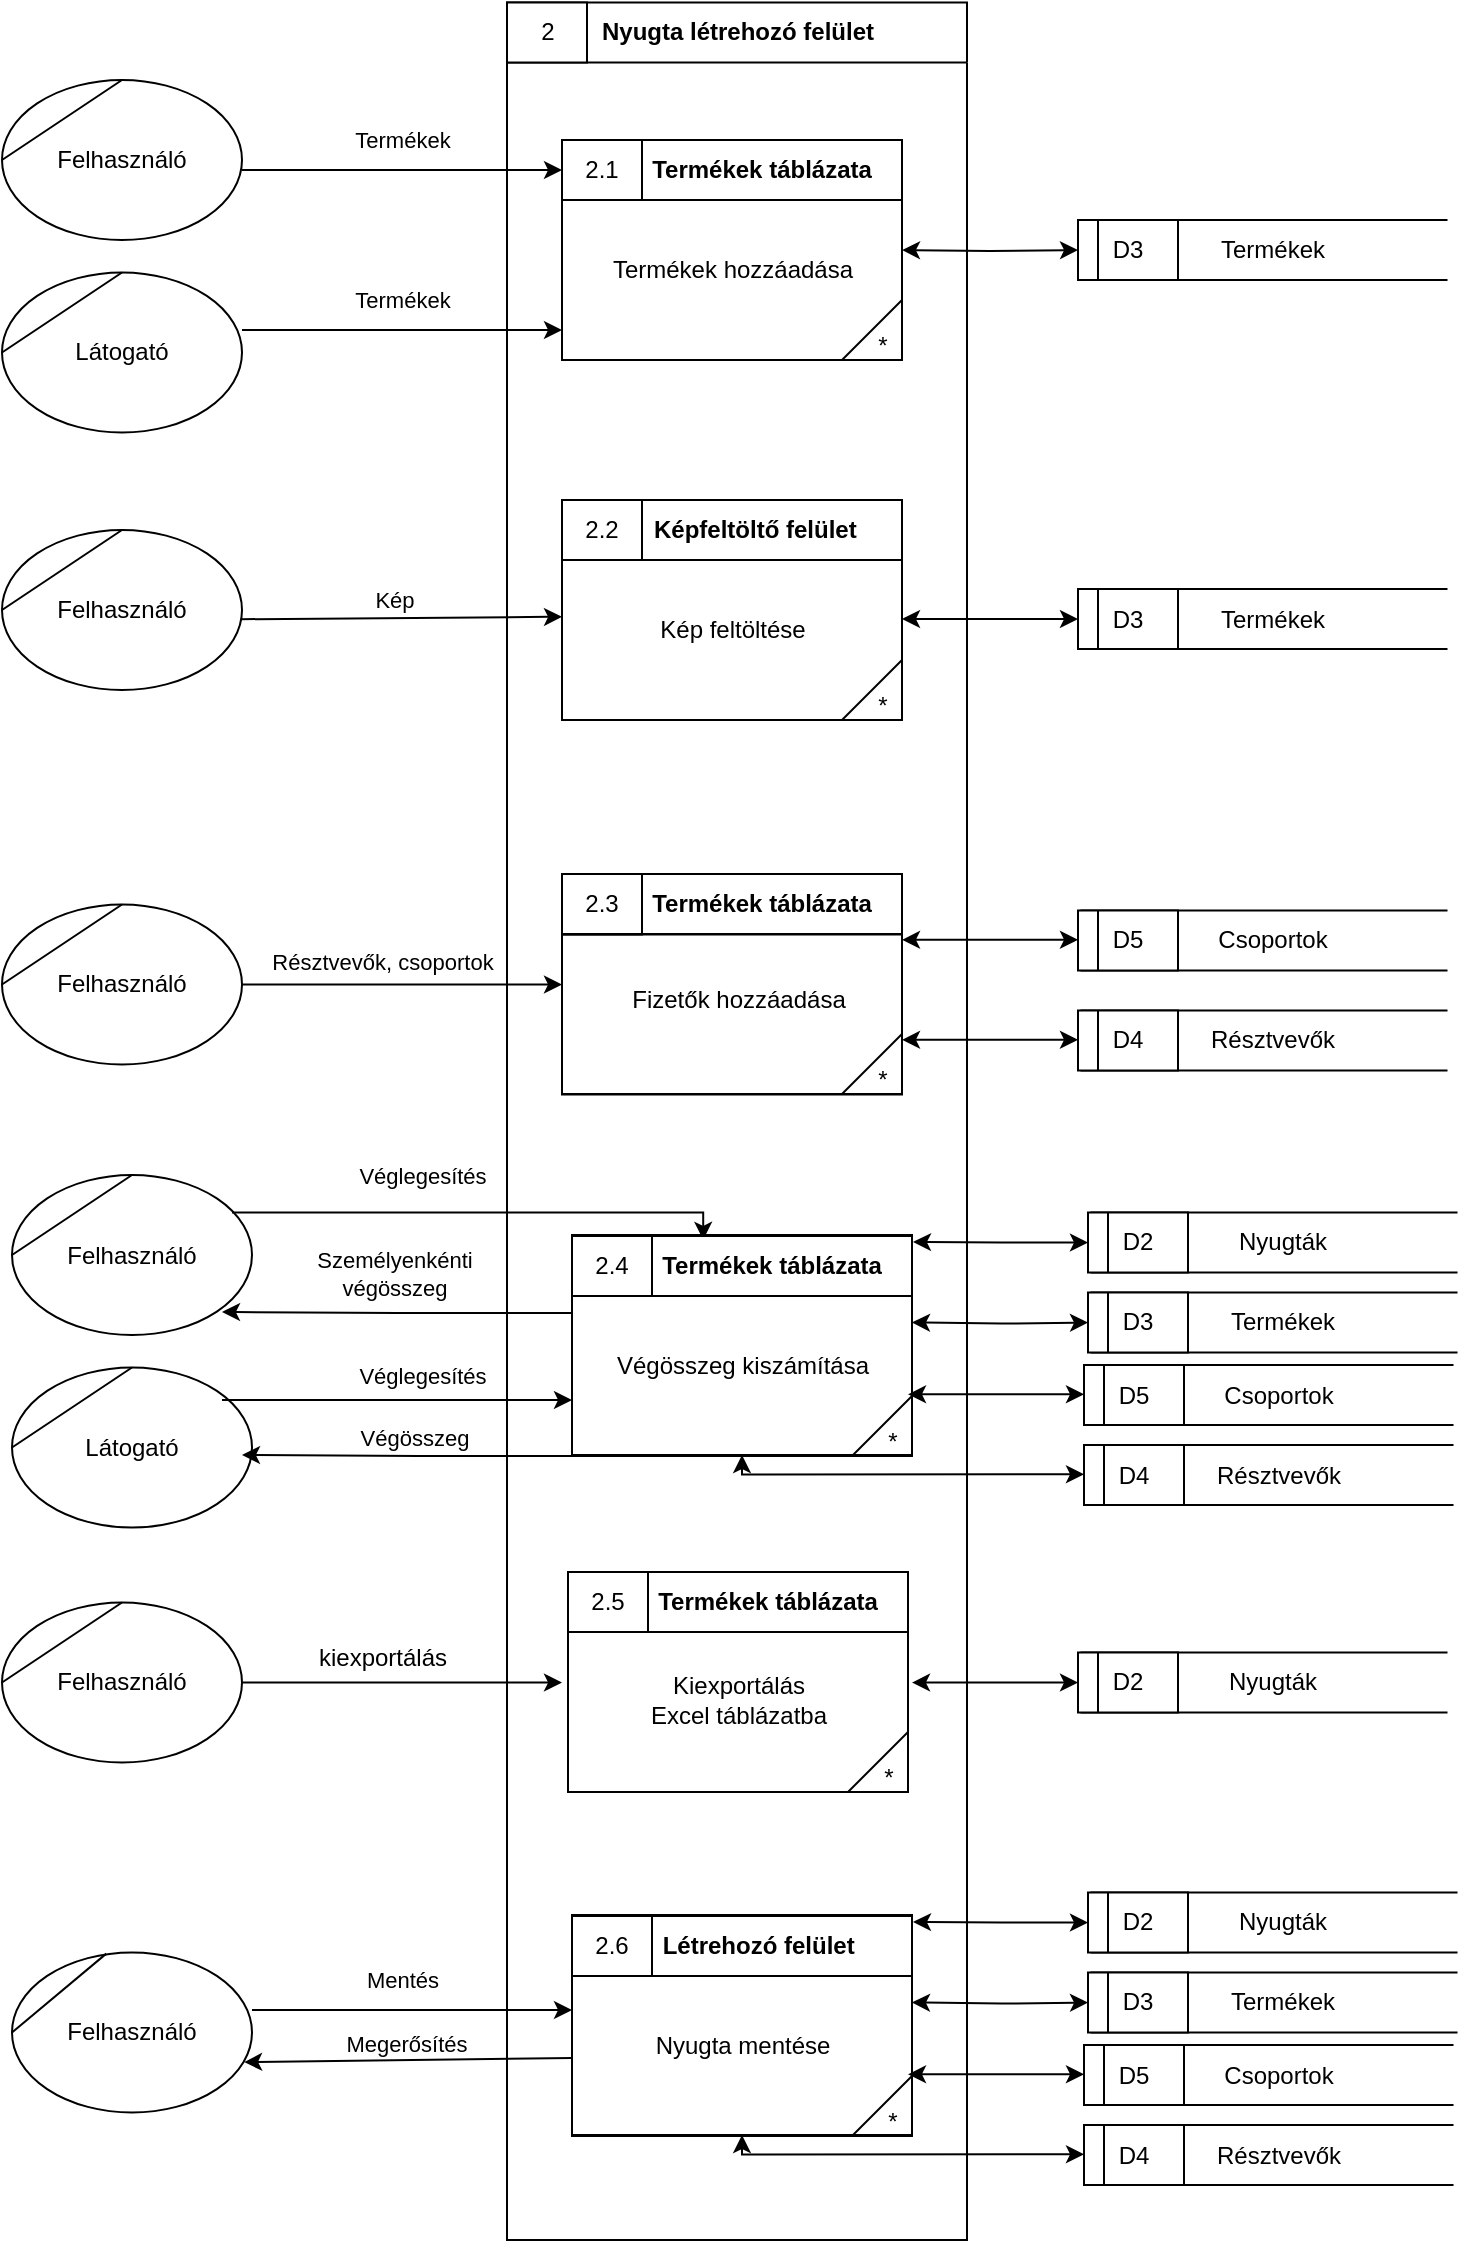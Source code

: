 <mxfile version="22.0.8" type="device">
  <diagram name="Page-1" id="NcO8Foy-ptRmXESLxO9y">
    <mxGraphModel dx="1105" dy="571" grid="1" gridSize="10" guides="1" tooltips="1" connect="1" arrows="1" fold="1" page="1" pageScale="1" pageWidth="1376" pageHeight="1154" math="0" shadow="0">
      <root>
        <mxCell id="0" />
        <mxCell id="1" parent="0" />
        <mxCell id="7KTR47xMdzolWMkDB3RZ-86" value="Felhasználó" style="ellipse;whiteSpace=wrap;html=1;container=1;" vertex="1" parent="1">
          <mxGeometry x="40" y="60" width="120" height="80" as="geometry" />
        </mxCell>
        <mxCell id="7KTR47xMdzolWMkDB3RZ-276" value="Felhasználó" style="ellipse;whiteSpace=wrap;html=1;container=1;" vertex="1" parent="1">
          <mxGeometry x="45" y="607.5" width="120" height="80" as="geometry" />
        </mxCell>
        <mxCell id="7KTR47xMdzolWMkDB3RZ-263" style="edgeStyle=orthogonalEdgeStyle;rounded=0;orthogonalLoop=1;jettySize=auto;html=1;entryX=0.386;entryY=0.022;entryDx=0;entryDy=0;entryPerimeter=0;" edge="1" parent="7KTR47xMdzolWMkDB3RZ-276" target="7KTR47xMdzolWMkDB3RZ-260">
          <mxGeometry relative="1" as="geometry">
            <mxPoint x="110" y="18.75" as="sourcePoint" />
            <mxPoint x="270" y="18.75" as="targetPoint" />
            <Array as="points">
              <mxPoint x="346" y="19" />
            </Array>
          </mxGeometry>
        </mxCell>
        <mxCell id="7KTR47xMdzolWMkDB3RZ-264" value="Véglegesítés" style="edgeLabel;html=1;align=center;verticalAlign=middle;resizable=0;points=[];" vertex="1" connectable="0" parent="7KTR47xMdzolWMkDB3RZ-263">
          <mxGeometry x="-0.256" y="1" relative="1" as="geometry">
            <mxPoint x="2" y="-18" as="offset" />
          </mxGeometry>
        </mxCell>
        <mxCell id="7KTR47xMdzolWMkDB3RZ-75" style="edgeStyle=orthogonalEdgeStyle;rounded=0;orthogonalLoop=1;jettySize=auto;html=1;startArrow=classic;startFill=1;" edge="1" parent="1" target="7KTR47xMdzolWMkDB3RZ-61">
          <mxGeometry relative="1" as="geometry">
            <mxPoint x="578" y="145" as="sourcePoint" />
          </mxGeometry>
        </mxCell>
        <mxCell id="7KTR47xMdzolWMkDB3RZ-61" value="&amp;nbsp; &amp;nbsp; &amp;nbsp; &amp;nbsp; &amp;nbsp;Termékek táblázata" style="swimlane;whiteSpace=wrap;html=1;startSize=30;" vertex="1" parent="1">
          <mxGeometry x="320" y="90" width="170" height="110" as="geometry" />
        </mxCell>
        <mxCell id="7KTR47xMdzolWMkDB3RZ-62" value="2.1" style="rounded=0;whiteSpace=wrap;html=1;" vertex="1" parent="7KTR47xMdzolWMkDB3RZ-61">
          <mxGeometry width="40" height="30" as="geometry" />
        </mxCell>
        <mxCell id="7KTR47xMdzolWMkDB3RZ-63" value="Termékek hozzáadása" style="text;html=1;align=center;verticalAlign=middle;resizable=0;points=[];autosize=1;strokeColor=none;fillColor=none;" vertex="1" parent="7KTR47xMdzolWMkDB3RZ-61">
          <mxGeometry x="15" y="50" width="140" height="30" as="geometry" />
        </mxCell>
        <mxCell id="7KTR47xMdzolWMkDB3RZ-73" style="edgeStyle=orthogonalEdgeStyle;rounded=0;orthogonalLoop=1;jettySize=auto;html=1;" edge="1" parent="1">
          <mxGeometry relative="1" as="geometry">
            <mxPoint x="160" y="105" as="sourcePoint" />
            <mxPoint x="320" y="105.0" as="targetPoint" />
          </mxGeometry>
        </mxCell>
        <mxCell id="7KTR47xMdzolWMkDB3RZ-226" value="Termékek" style="edgeLabel;html=1;align=center;verticalAlign=middle;resizable=0;points=[];" vertex="1" connectable="0" parent="7KTR47xMdzolWMkDB3RZ-73">
          <mxGeometry x="-0.256" y="1" relative="1" as="geometry">
            <mxPoint x="20" y="-14" as="offset" />
          </mxGeometry>
        </mxCell>
        <mxCell id="7KTR47xMdzolWMkDB3RZ-78" value="" style="group" vertex="1" connectable="0" parent="1">
          <mxGeometry x="320" y="270" width="175" height="118" as="geometry" />
        </mxCell>
        <mxCell id="7KTR47xMdzolWMkDB3RZ-79" value="&amp;nbsp; &amp;nbsp; &amp;nbsp; &amp;nbsp;Képfeltöltő felület" style="swimlane;whiteSpace=wrap;html=1;startSize=30;" vertex="1" parent="7KTR47xMdzolWMkDB3RZ-78">
          <mxGeometry width="170" height="110" as="geometry" />
        </mxCell>
        <mxCell id="7KTR47xMdzolWMkDB3RZ-80" value="2.2" style="rounded=0;whiteSpace=wrap;html=1;" vertex="1" parent="7KTR47xMdzolWMkDB3RZ-79">
          <mxGeometry width="40" height="30" as="geometry" />
        </mxCell>
        <mxCell id="7KTR47xMdzolWMkDB3RZ-81" value="" style="endArrow=none;html=1;rounded=0;" edge="1" parent="7KTR47xMdzolWMkDB3RZ-79">
          <mxGeometry width="50" height="50" relative="1" as="geometry">
            <mxPoint x="140" y="110" as="sourcePoint" />
            <mxPoint x="170" y="80" as="targetPoint" />
          </mxGeometry>
        </mxCell>
        <mxCell id="7KTR47xMdzolWMkDB3RZ-83" value="Kép feltöltése" style="text;html=1;align=center;verticalAlign=middle;resizable=0;points=[];autosize=1;strokeColor=none;fillColor=none;" vertex="1" parent="7KTR47xMdzolWMkDB3RZ-79">
          <mxGeometry x="35" y="50" width="100" height="30" as="geometry" />
        </mxCell>
        <mxCell id="7KTR47xMdzolWMkDB3RZ-82" value="*" style="text;html=1;align=center;verticalAlign=middle;resizable=0;points=[];autosize=1;strokeColor=none;fillColor=none;" vertex="1" parent="7KTR47xMdzolWMkDB3RZ-78">
          <mxGeometry x="145" y="88" width="30" height="30" as="geometry" />
        </mxCell>
        <mxCell id="7KTR47xMdzolWMkDB3RZ-85" value="" style="group" vertex="1" connectable="0" parent="1">
          <mxGeometry x="40" y="105" width="120" height="80" as="geometry" />
        </mxCell>
        <mxCell id="7KTR47xMdzolWMkDB3RZ-87" value="" style="endArrow=none;html=1;rounded=0;exitX=0;exitY=0.5;exitDx=0;exitDy=0;" edge="1" parent="7KTR47xMdzolWMkDB3RZ-85" source="7KTR47xMdzolWMkDB3RZ-86">
          <mxGeometry width="50" height="50" relative="1" as="geometry">
            <mxPoint x="10" y="5" as="sourcePoint" />
            <mxPoint x="60" y="-45" as="targetPoint" />
          </mxGeometry>
        </mxCell>
        <mxCell id="7KTR47xMdzolWMkDB3RZ-88" value="" style="group" vertex="1" connectable="0" parent="1">
          <mxGeometry x="40" y="278" width="120" height="80" as="geometry" />
        </mxCell>
        <mxCell id="7KTR47xMdzolWMkDB3RZ-89" value="" style="group" vertex="1" connectable="0" parent="7KTR47xMdzolWMkDB3RZ-88">
          <mxGeometry width="120" height="80" as="geometry" />
        </mxCell>
        <mxCell id="7KTR47xMdzolWMkDB3RZ-90" value="Felhasználó" style="ellipse;whiteSpace=wrap;html=1;container=1;" vertex="1" parent="7KTR47xMdzolWMkDB3RZ-89">
          <mxGeometry y="7" width="120" height="80" as="geometry" />
        </mxCell>
        <mxCell id="7KTR47xMdzolWMkDB3RZ-91" value="" style="endArrow=none;html=1;rounded=0;exitX=0;exitY=0.5;exitDx=0;exitDy=0;" edge="1" parent="7KTR47xMdzolWMkDB3RZ-89" source="7KTR47xMdzolWMkDB3RZ-90">
          <mxGeometry width="50" height="50" relative="1" as="geometry">
            <mxPoint x="10" y="57" as="sourcePoint" />
            <mxPoint x="60" y="7" as="targetPoint" />
          </mxGeometry>
        </mxCell>
        <mxCell id="7KTR47xMdzolWMkDB3RZ-92" style="rounded=0;orthogonalLoop=1;jettySize=auto;html=1;exitX=0.994;exitY=0.328;exitDx=0;exitDy=0;exitPerimeter=0;" edge="1" parent="1">
          <mxGeometry relative="1" as="geometry">
            <mxPoint x="159.28" y="329.62" as="sourcePoint" />
            <mxPoint x="320" y="328.38" as="targetPoint" />
          </mxGeometry>
        </mxCell>
        <mxCell id="7KTR47xMdzolWMkDB3RZ-232" value="Kép" style="edgeLabel;html=1;align=center;verticalAlign=middle;resizable=0;points=[];" vertex="1" connectable="0" parent="7KTR47xMdzolWMkDB3RZ-92">
          <mxGeometry x="-0.045" y="-2" relative="1" as="geometry">
            <mxPoint y="-11" as="offset" />
          </mxGeometry>
        </mxCell>
        <mxCell id="7KTR47xMdzolWMkDB3RZ-96" value="" style="shape=partialRectangle;whiteSpace=wrap;html=1;bottom=1;right=1;left=1;top=0;fillColor=none;routingCenterX=-0.5;rotation=90;" vertex="1" parent="1">
          <mxGeometry x="656" y="770" width="30" height="182.5" as="geometry" />
        </mxCell>
        <mxCell id="7KTR47xMdzolWMkDB3RZ-97" value="D2" style="rounded=0;whiteSpace=wrap;html=1;container=1;" vertex="1" parent="1">
          <mxGeometry x="578" y="846.25" width="50" height="30" as="geometry">
            <mxRectangle x="610" y="396.25" width="50" height="30" as="alternateBounds" />
          </mxGeometry>
        </mxCell>
        <mxCell id="7KTR47xMdzolWMkDB3RZ-98" value="" style="endArrow=none;html=1;rounded=0;entryX=0.25;entryY=0;entryDx=0;entryDy=0;exitX=0.25;exitY=1;exitDx=0;exitDy=0;" edge="1" parent="7KTR47xMdzolWMkDB3RZ-97">
          <mxGeometry width="50" height="50" relative="1" as="geometry">
            <mxPoint x="10" y="30" as="sourcePoint" />
            <mxPoint x="10" as="targetPoint" />
          </mxGeometry>
        </mxCell>
        <mxCell id="7KTR47xMdzolWMkDB3RZ-108" value="Nyugták" style="text;html=1;align=center;verticalAlign=middle;resizable=0;points=[];autosize=1;strokeColor=none;fillColor=none;" vertex="1" parent="1">
          <mxGeometry x="640" y="846.25" width="70" height="30" as="geometry" />
        </mxCell>
        <mxCell id="7KTR47xMdzolWMkDB3RZ-109" value="" style="shape=partialRectangle;whiteSpace=wrap;html=1;bottom=1;right=1;left=1;top=0;fillColor=none;routingCenterX=-0.5;rotation=90;" vertex="1" parent="1">
          <mxGeometry x="656" y="53.75" width="30" height="182.5" as="geometry" />
        </mxCell>
        <mxCell id="7KTR47xMdzolWMkDB3RZ-110" value="D3" style="rounded=0;whiteSpace=wrap;html=1;container=1;" vertex="1" parent="1">
          <mxGeometry x="578" y="130" width="50" height="30" as="geometry">
            <mxRectangle x="610" y="396.25" width="50" height="30" as="alternateBounds" />
          </mxGeometry>
        </mxCell>
        <mxCell id="7KTR47xMdzolWMkDB3RZ-111" value="" style="endArrow=none;html=1;rounded=0;entryX=0.25;entryY=0;entryDx=0;entryDy=0;exitX=0.25;exitY=1;exitDx=0;exitDy=0;" edge="1" parent="7KTR47xMdzolWMkDB3RZ-110">
          <mxGeometry width="50" height="50" relative="1" as="geometry">
            <mxPoint x="10" y="30" as="sourcePoint" />
            <mxPoint x="10" as="targetPoint" />
          </mxGeometry>
        </mxCell>
        <mxCell id="7KTR47xMdzolWMkDB3RZ-112" value="Termékek" style="text;html=1;align=center;verticalAlign=middle;resizable=0;points=[];autosize=1;strokeColor=none;fillColor=none;" vertex="1" parent="1">
          <mxGeometry x="635" y="130" width="80" height="30" as="geometry" />
        </mxCell>
        <mxCell id="7KTR47xMdzolWMkDB3RZ-185" value="" style="group" vertex="1" connectable="0" parent="1">
          <mxGeometry x="40" y="480.25" width="120" height="80" as="geometry" />
        </mxCell>
        <mxCell id="7KTR47xMdzolWMkDB3RZ-186" value="" style="group" vertex="1" connectable="0" parent="7KTR47xMdzolWMkDB3RZ-185">
          <mxGeometry y="-8" width="120" height="80" as="geometry" />
        </mxCell>
        <mxCell id="7KTR47xMdzolWMkDB3RZ-187" value="Felhasználó" style="ellipse;whiteSpace=wrap;html=1;container=1;" vertex="1" parent="7KTR47xMdzolWMkDB3RZ-186">
          <mxGeometry width="120" height="80" as="geometry" />
        </mxCell>
        <mxCell id="7KTR47xMdzolWMkDB3RZ-188" value="" style="endArrow=none;html=1;rounded=0;exitX=0;exitY=0.5;exitDx=0;exitDy=0;" edge="1" parent="7KTR47xMdzolWMkDB3RZ-186" source="7KTR47xMdzolWMkDB3RZ-187">
          <mxGeometry width="50" height="50" relative="1" as="geometry">
            <mxPoint x="10" y="50" as="sourcePoint" />
            <mxPoint x="60" as="targetPoint" />
          </mxGeometry>
        </mxCell>
        <mxCell id="7KTR47xMdzolWMkDB3RZ-189" value="" style="swimlane;whiteSpace=wrap;html=1;startSize=30;" vertex="1" parent="1">
          <mxGeometry x="320" y="457.25" width="170" height="110" as="geometry" />
        </mxCell>
        <mxCell id="7KTR47xMdzolWMkDB3RZ-190" value="2.3" style="rounded=0;whiteSpace=wrap;html=1;" vertex="1" parent="7KTR47xMdzolWMkDB3RZ-189">
          <mxGeometry width="40" height="30" as="geometry" />
        </mxCell>
        <mxCell id="7KTR47xMdzolWMkDB3RZ-191" value="Fizetők hozzáadása" style="text;html=1;align=center;verticalAlign=middle;resizable=0;points=[];autosize=1;strokeColor=none;fillColor=none;" vertex="1" parent="7KTR47xMdzolWMkDB3RZ-189">
          <mxGeometry x="22.5" y="48" width="130" height="30" as="geometry" />
        </mxCell>
        <mxCell id="7KTR47xMdzolWMkDB3RZ-192" value="" style="shape=partialRectangle;whiteSpace=wrap;html=1;bottom=1;right=1;left=1;top=0;fillColor=none;routingCenterX=-0.5;rotation=90;" vertex="1" parent="1">
          <mxGeometry x="656" y="449" width="30" height="182.5" as="geometry" />
        </mxCell>
        <mxCell id="7KTR47xMdzolWMkDB3RZ-193" value="D4" style="rounded=0;whiteSpace=wrap;html=1;container=1;" vertex="1" parent="1">
          <mxGeometry x="578" y="525.25" width="50" height="30" as="geometry">
            <mxRectangle x="610" y="396.25" width="50" height="30" as="alternateBounds" />
          </mxGeometry>
        </mxCell>
        <mxCell id="7KTR47xMdzolWMkDB3RZ-194" value="" style="endArrow=none;html=1;rounded=0;entryX=0.25;entryY=0;entryDx=0;entryDy=0;exitX=0.25;exitY=1;exitDx=0;exitDy=0;" edge="1" parent="7KTR47xMdzolWMkDB3RZ-193">
          <mxGeometry width="50" height="50" relative="1" as="geometry">
            <mxPoint x="10" y="30" as="sourcePoint" />
            <mxPoint x="10" as="targetPoint" />
          </mxGeometry>
        </mxCell>
        <mxCell id="7KTR47xMdzolWMkDB3RZ-195" value="Résztvevők" style="text;html=1;align=center;verticalAlign=middle;resizable=0;points=[];autosize=1;strokeColor=none;fillColor=none;" vertex="1" parent="1">
          <mxGeometry x="630" y="525.25" width="90" height="30" as="geometry" />
        </mxCell>
        <mxCell id="7KTR47xMdzolWMkDB3RZ-196" style="edgeStyle=orthogonalEdgeStyle;rounded=0;orthogonalLoop=1;jettySize=auto;html=1;startArrow=classic;startFill=1;" edge="1" parent="1">
          <mxGeometry relative="1" as="geometry">
            <mxPoint x="578" y="539.91" as="sourcePoint" />
            <mxPoint x="490" y="539.91" as="targetPoint" />
          </mxGeometry>
        </mxCell>
        <mxCell id="7KTR47xMdzolWMkDB3RZ-197" style="rounded=0;orthogonalLoop=1;jettySize=auto;html=1;" edge="1" parent="1" source="7KTR47xMdzolWMkDB3RZ-187" target="7KTR47xMdzolWMkDB3RZ-189">
          <mxGeometry relative="1" as="geometry">
            <mxPoint x="159" y="505.25" as="sourcePoint" />
            <mxPoint x="320" y="504.25" as="targetPoint" />
          </mxGeometry>
        </mxCell>
        <mxCell id="7KTR47xMdzolWMkDB3RZ-198" value="Résztvevők, csoportok" style="edgeLabel;html=1;align=center;verticalAlign=middle;resizable=0;points=[];" vertex="1" connectable="0" parent="7KTR47xMdzolWMkDB3RZ-197">
          <mxGeometry x="-0.163" y="2" relative="1" as="geometry">
            <mxPoint x="3" y="-10" as="offset" />
          </mxGeometry>
        </mxCell>
        <mxCell id="7KTR47xMdzolWMkDB3RZ-199" value="" style="shape=partialRectangle;whiteSpace=wrap;html=1;bottom=1;right=1;left=1;top=0;fillColor=none;routingCenterX=-0.5;rotation=90;" vertex="1" parent="1">
          <mxGeometry x="656" y="399" width="30" height="182.5" as="geometry" />
        </mxCell>
        <mxCell id="7KTR47xMdzolWMkDB3RZ-200" value="D5" style="rounded=0;whiteSpace=wrap;html=1;container=1;" vertex="1" parent="1">
          <mxGeometry x="578" y="475.25" width="50" height="30" as="geometry">
            <mxRectangle x="610" y="396.25" width="50" height="30" as="alternateBounds" />
          </mxGeometry>
        </mxCell>
        <mxCell id="7KTR47xMdzolWMkDB3RZ-201" value="" style="endArrow=none;html=1;rounded=0;entryX=0.25;entryY=0;entryDx=0;entryDy=0;exitX=0.25;exitY=1;exitDx=0;exitDy=0;" edge="1" parent="7KTR47xMdzolWMkDB3RZ-200">
          <mxGeometry width="50" height="50" relative="1" as="geometry">
            <mxPoint x="10" y="30" as="sourcePoint" />
            <mxPoint x="10" as="targetPoint" />
          </mxGeometry>
        </mxCell>
        <mxCell id="7KTR47xMdzolWMkDB3RZ-202" value="Csoportok" style="text;html=1;align=center;verticalAlign=middle;resizable=0;points=[];autosize=1;strokeColor=none;fillColor=none;" vertex="1" parent="1">
          <mxGeometry x="635" y="475.25" width="80" height="30" as="geometry" />
        </mxCell>
        <mxCell id="7KTR47xMdzolWMkDB3RZ-203" style="edgeStyle=orthogonalEdgeStyle;rounded=0;orthogonalLoop=1;jettySize=auto;html=1;startArrow=classic;startFill=1;" edge="1" parent="1">
          <mxGeometry relative="1" as="geometry">
            <mxPoint x="578" y="489.91" as="sourcePoint" />
            <mxPoint x="490" y="489.91" as="targetPoint" />
          </mxGeometry>
        </mxCell>
        <mxCell id="7KTR47xMdzolWMkDB3RZ-207" style="edgeStyle=orthogonalEdgeStyle;rounded=0;orthogonalLoop=1;jettySize=auto;html=1;startArrow=classic;startFill=1;" edge="1" parent="1">
          <mxGeometry relative="1" as="geometry">
            <mxPoint x="578" y="861.25" as="sourcePoint" />
            <mxPoint x="495" y="861.292" as="targetPoint" />
          </mxGeometry>
        </mxCell>
        <mxCell id="7KTR47xMdzolWMkDB3RZ-212" style="edgeStyle=orthogonalEdgeStyle;rounded=0;orthogonalLoop=1;jettySize=auto;html=1;" edge="1" parent="1">
          <mxGeometry relative="1" as="geometry">
            <mxPoint x="160" y="861.25" as="sourcePoint" />
            <mxPoint x="320" y="861.292" as="targetPoint" />
          </mxGeometry>
        </mxCell>
        <mxCell id="7KTR47xMdzolWMkDB3RZ-213" value="kiexportálás" style="text;html=1;align=center;verticalAlign=middle;resizable=0;points=[];autosize=1;strokeColor=none;fillColor=none;" vertex="1" parent="1">
          <mxGeometry x="185" y="834.25" width="90" height="30" as="geometry" />
        </mxCell>
        <mxCell id="7KTR47xMdzolWMkDB3RZ-220" value="" style="group" vertex="1" connectable="0" parent="1">
          <mxGeometry x="40" y="162" width="120" height="80" as="geometry" />
        </mxCell>
        <mxCell id="7KTR47xMdzolWMkDB3RZ-221" value="" style="group" vertex="1" connectable="0" parent="7KTR47xMdzolWMkDB3RZ-220">
          <mxGeometry y="-5.75" width="120" height="80" as="geometry" />
        </mxCell>
        <mxCell id="7KTR47xMdzolWMkDB3RZ-222" value="Látogató" style="ellipse;whiteSpace=wrap;html=1;container=1;" vertex="1" parent="7KTR47xMdzolWMkDB3RZ-221">
          <mxGeometry width="120" height="80" as="geometry" />
        </mxCell>
        <mxCell id="7KTR47xMdzolWMkDB3RZ-277" value="" style="endArrow=none;html=1;rounded=0;exitX=0;exitY=0.5;exitDx=0;exitDy=0;" edge="1" parent="7KTR47xMdzolWMkDB3RZ-222">
          <mxGeometry width="50" height="50" relative="1" as="geometry">
            <mxPoint y="40" as="sourcePoint" />
            <mxPoint x="60" as="targetPoint" />
          </mxGeometry>
        </mxCell>
        <mxCell id="7KTR47xMdzolWMkDB3RZ-224" style="edgeStyle=orthogonalEdgeStyle;rounded=0;orthogonalLoop=1;jettySize=auto;html=1;" edge="1" parent="1">
          <mxGeometry relative="1" as="geometry">
            <mxPoint x="160" y="185" as="sourcePoint" />
            <mxPoint x="320" y="185.0" as="targetPoint" />
          </mxGeometry>
        </mxCell>
        <mxCell id="7KTR47xMdzolWMkDB3RZ-227" value="Termékek" style="edgeLabel;html=1;align=center;verticalAlign=middle;resizable=0;points=[];" vertex="1" connectable="0" parent="7KTR47xMdzolWMkDB3RZ-224">
          <mxGeometry x="-0.084" y="3" relative="1" as="geometry">
            <mxPoint x="6" y="-12" as="offset" />
          </mxGeometry>
        </mxCell>
        <mxCell id="7KTR47xMdzolWMkDB3RZ-233" style="edgeStyle=orthogonalEdgeStyle;rounded=0;orthogonalLoop=1;jettySize=auto;html=1;startArrow=classic;startFill=1;" edge="1" parent="1">
          <mxGeometry relative="1" as="geometry">
            <mxPoint x="578" y="329.5" as="sourcePoint" />
            <mxPoint x="490" y="329.5" as="targetPoint" />
          </mxGeometry>
        </mxCell>
        <mxCell id="7KTR47xMdzolWMkDB3RZ-234" value="" style="shape=partialRectangle;whiteSpace=wrap;html=1;bottom=1;right=1;left=1;top=0;fillColor=none;routingCenterX=-0.5;rotation=90;" vertex="1" parent="1">
          <mxGeometry x="656" y="238.25" width="30" height="182.5" as="geometry" />
        </mxCell>
        <mxCell id="7KTR47xMdzolWMkDB3RZ-235" value="D3" style="rounded=0;whiteSpace=wrap;html=1;container=1;" vertex="1" parent="1">
          <mxGeometry x="578" y="314.5" width="50" height="30" as="geometry">
            <mxRectangle x="610" y="396.25" width="50" height="30" as="alternateBounds" />
          </mxGeometry>
        </mxCell>
        <mxCell id="7KTR47xMdzolWMkDB3RZ-236" value="" style="endArrow=none;html=1;rounded=0;entryX=0.25;entryY=0;entryDx=0;entryDy=0;exitX=0.25;exitY=1;exitDx=0;exitDy=0;" edge="1" parent="7KTR47xMdzolWMkDB3RZ-235">
          <mxGeometry width="50" height="50" relative="1" as="geometry">
            <mxPoint x="10" y="30" as="sourcePoint" />
            <mxPoint x="10" as="targetPoint" />
          </mxGeometry>
        </mxCell>
        <mxCell id="7KTR47xMdzolWMkDB3RZ-237" value="Termékek" style="text;html=1;align=center;verticalAlign=middle;resizable=0;points=[];autosize=1;strokeColor=none;fillColor=none;" vertex="1" parent="1">
          <mxGeometry x="635" y="314.5" width="80" height="30" as="geometry" />
        </mxCell>
        <mxCell id="7KTR47xMdzolWMkDB3RZ-239" value="" style="group" vertex="1" connectable="0" parent="1">
          <mxGeometry x="40" y="821.25" width="120" height="80" as="geometry" />
        </mxCell>
        <mxCell id="7KTR47xMdzolWMkDB3RZ-240" value="Felhasználó" style="ellipse;whiteSpace=wrap;html=1;container=1;" vertex="1" parent="7KTR47xMdzolWMkDB3RZ-239">
          <mxGeometry width="120" height="80" as="geometry" />
        </mxCell>
        <mxCell id="7KTR47xMdzolWMkDB3RZ-241" value="" style="endArrow=none;html=1;rounded=0;exitX=0;exitY=0.5;exitDx=0;exitDy=0;" edge="1" parent="7KTR47xMdzolWMkDB3RZ-239" source="7KTR47xMdzolWMkDB3RZ-240">
          <mxGeometry width="50" height="50" relative="1" as="geometry">
            <mxPoint x="10" y="50" as="sourcePoint" />
            <mxPoint x="60" as="targetPoint" />
          </mxGeometry>
        </mxCell>
        <mxCell id="7KTR47xMdzolWMkDB3RZ-259" style="edgeStyle=orthogonalEdgeStyle;rounded=0;orthogonalLoop=1;jettySize=auto;html=1;startArrow=classic;startFill=1;" edge="1" parent="1">
          <mxGeometry relative="1" as="geometry">
            <mxPoint x="583" y="681.25" as="sourcePoint" />
            <mxPoint x="495" y="681.224" as="targetPoint" />
          </mxGeometry>
        </mxCell>
        <mxCell id="7KTR47xMdzolWMkDB3RZ-260" value="" style="swimlane;whiteSpace=wrap;html=1;startSize=30;" vertex="1" parent="1">
          <mxGeometry x="325" y="637.5" width="170" height="110" as="geometry" />
        </mxCell>
        <mxCell id="7KTR47xMdzolWMkDB3RZ-261" value="2.4" style="rounded=0;whiteSpace=wrap;html=1;" vertex="1" parent="7KTR47xMdzolWMkDB3RZ-260">
          <mxGeometry width="40" height="30" as="geometry" />
        </mxCell>
        <mxCell id="7KTR47xMdzolWMkDB3RZ-262" value="Végösszeg kiszámítása" style="text;html=1;align=center;verticalAlign=middle;resizable=0;points=[];autosize=1;strokeColor=none;fillColor=none;" vertex="1" parent="7KTR47xMdzolWMkDB3RZ-260">
          <mxGeometry x="10" y="50" width="150" height="30" as="geometry" />
        </mxCell>
        <mxCell id="7KTR47xMdzolWMkDB3RZ-265" value="" style="group" vertex="1" connectable="0" parent="1">
          <mxGeometry x="45" y="652.5" width="120" height="80" as="geometry" />
        </mxCell>
        <mxCell id="7KTR47xMdzolWMkDB3RZ-266" value="" style="endArrow=none;html=1;rounded=0;exitX=0;exitY=0.5;exitDx=0;exitDy=0;" edge="1" parent="7KTR47xMdzolWMkDB3RZ-265" source="7KTR47xMdzolWMkDB3RZ-276">
          <mxGeometry width="50" height="50" relative="1" as="geometry">
            <mxPoint x="10" y="5" as="sourcePoint" />
            <mxPoint x="60" y="-45" as="targetPoint" />
          </mxGeometry>
        </mxCell>
        <mxCell id="7KTR47xMdzolWMkDB3RZ-267" value="" style="shape=partialRectangle;whiteSpace=wrap;html=1;bottom=1;right=1;left=1;top=0;fillColor=none;routingCenterX=-0.5;rotation=90;" vertex="1" parent="1">
          <mxGeometry x="661" y="590" width="30" height="182.5" as="geometry" />
        </mxCell>
        <mxCell id="7KTR47xMdzolWMkDB3RZ-268" value="D3" style="rounded=0;whiteSpace=wrap;html=1;container=1;" vertex="1" parent="1">
          <mxGeometry x="583" y="666.25" width="50" height="30" as="geometry">
            <mxRectangle x="610" y="396.25" width="50" height="30" as="alternateBounds" />
          </mxGeometry>
        </mxCell>
        <mxCell id="7KTR47xMdzolWMkDB3RZ-269" value="" style="endArrow=none;html=1;rounded=0;entryX=0.25;entryY=0;entryDx=0;entryDy=0;exitX=0.25;exitY=1;exitDx=0;exitDy=0;" edge="1" parent="7KTR47xMdzolWMkDB3RZ-268">
          <mxGeometry width="50" height="50" relative="1" as="geometry">
            <mxPoint x="10" y="30" as="sourcePoint" />
            <mxPoint x="10" as="targetPoint" />
          </mxGeometry>
        </mxCell>
        <mxCell id="7KTR47xMdzolWMkDB3RZ-270" value="Termékek" style="text;html=1;align=center;verticalAlign=middle;resizable=0;points=[];autosize=1;strokeColor=none;fillColor=none;" vertex="1" parent="1">
          <mxGeometry x="640" y="666.25" width="80" height="30" as="geometry" />
        </mxCell>
        <mxCell id="7KTR47xMdzolWMkDB3RZ-271" value="" style="group" vertex="1" connectable="0" parent="1">
          <mxGeometry x="45" y="709.5" width="120" height="80" as="geometry" />
        </mxCell>
        <mxCell id="7KTR47xMdzolWMkDB3RZ-272" value="" style="group" vertex="1" connectable="0" parent="7KTR47xMdzolWMkDB3RZ-271">
          <mxGeometry y="-5.75" width="120" height="80" as="geometry" />
        </mxCell>
        <mxCell id="7KTR47xMdzolWMkDB3RZ-273" value="Látogató" style="ellipse;whiteSpace=wrap;html=1;container=1;" vertex="1" parent="7KTR47xMdzolWMkDB3RZ-272">
          <mxGeometry width="120" height="80" as="geometry" />
        </mxCell>
        <mxCell id="7KTR47xMdzolWMkDB3RZ-278" value="" style="endArrow=none;html=1;rounded=0;exitX=0;exitY=0.5;exitDx=0;exitDy=0;" edge="1" parent="7KTR47xMdzolWMkDB3RZ-273">
          <mxGeometry width="50" height="50" relative="1" as="geometry">
            <mxPoint y="40" as="sourcePoint" />
            <mxPoint x="60" as="targetPoint" />
          </mxGeometry>
        </mxCell>
        <mxCell id="7KTR47xMdzolWMkDB3RZ-274" style="edgeStyle=orthogonalEdgeStyle;rounded=0;orthogonalLoop=1;jettySize=auto;html=1;" edge="1" parent="1">
          <mxGeometry relative="1" as="geometry">
            <mxPoint x="150" y="720" as="sourcePoint" />
            <mxPoint x="325" y="720.0" as="targetPoint" />
          </mxGeometry>
        </mxCell>
        <mxCell id="7KTR47xMdzolWMkDB3RZ-275" value="Véglegesítés" style="edgeLabel;html=1;align=center;verticalAlign=middle;resizable=0;points=[];" vertex="1" connectable="0" parent="7KTR47xMdzolWMkDB3RZ-274">
          <mxGeometry x="-0.084" y="3" relative="1" as="geometry">
            <mxPoint x="20" y="-9" as="offset" />
          </mxGeometry>
        </mxCell>
        <mxCell id="7KTR47xMdzolWMkDB3RZ-279" style="edgeStyle=orthogonalEdgeStyle;rounded=0;orthogonalLoop=1;jettySize=auto;html=1;startArrow=classic;startFill=1;endArrow=none;endFill=0;" edge="1" parent="1">
          <mxGeometry relative="1" as="geometry">
            <mxPoint x="150" y="676" as="sourcePoint" />
            <mxPoint x="325" y="676.45" as="targetPoint" />
          </mxGeometry>
        </mxCell>
        <mxCell id="7KTR47xMdzolWMkDB3RZ-280" value="Személyenkénti&lt;br&gt;végösszeg" style="edgeLabel;html=1;align=center;verticalAlign=middle;resizable=0;points=[];" vertex="1" connectable="0" parent="7KTR47xMdzolWMkDB3RZ-279">
          <mxGeometry x="-0.256" y="1" relative="1" as="geometry">
            <mxPoint x="20" y="-19" as="offset" />
          </mxGeometry>
        </mxCell>
        <mxCell id="7KTR47xMdzolWMkDB3RZ-283" style="edgeStyle=orthogonalEdgeStyle;rounded=0;orthogonalLoop=1;jettySize=auto;html=1;startArrow=classic;startFill=1;endArrow=none;endFill=0;" edge="1" parent="1">
          <mxGeometry relative="1" as="geometry">
            <mxPoint x="160" y="747.5" as="sourcePoint" />
            <mxPoint x="335" y="747.95" as="targetPoint" />
          </mxGeometry>
        </mxCell>
        <mxCell id="7KTR47xMdzolWMkDB3RZ-284" value="Végösszeg" style="edgeLabel;html=1;align=center;verticalAlign=middle;resizable=0;points=[];" vertex="1" connectable="0" parent="7KTR47xMdzolWMkDB3RZ-283">
          <mxGeometry x="-0.256" y="1" relative="1" as="geometry">
            <mxPoint x="20" y="-8" as="offset" />
          </mxGeometry>
        </mxCell>
        <mxCell id="7KTR47xMdzolWMkDB3RZ-285" value="" style="shape=partialRectangle;whiteSpace=wrap;html=1;bottom=1;right=1;left=1;top=0;fillColor=none;routingCenterX=-0.5;rotation=90;" vertex="1" parent="1">
          <mxGeometry x="661" y="550" width="30" height="182.5" as="geometry" />
        </mxCell>
        <mxCell id="7KTR47xMdzolWMkDB3RZ-286" value="D2" style="rounded=0;whiteSpace=wrap;html=1;container=1;" vertex="1" parent="1">
          <mxGeometry x="583" y="626.25" width="50" height="30" as="geometry">
            <mxRectangle x="610" y="396.25" width="50" height="30" as="alternateBounds" />
          </mxGeometry>
        </mxCell>
        <mxCell id="7KTR47xMdzolWMkDB3RZ-287" value="" style="endArrow=none;html=1;rounded=0;entryX=0.25;entryY=0;entryDx=0;entryDy=0;exitX=0.25;exitY=1;exitDx=0;exitDy=0;" edge="1" parent="7KTR47xMdzolWMkDB3RZ-286">
          <mxGeometry width="50" height="50" relative="1" as="geometry">
            <mxPoint x="10" y="30" as="sourcePoint" />
            <mxPoint x="10" as="targetPoint" />
          </mxGeometry>
        </mxCell>
        <mxCell id="7KTR47xMdzolWMkDB3RZ-288" value="Nyugták" style="text;html=1;align=center;verticalAlign=middle;resizable=0;points=[];autosize=1;strokeColor=none;fillColor=none;" vertex="1" parent="1">
          <mxGeometry x="645" y="626.25" width="70" height="30" as="geometry" />
        </mxCell>
        <mxCell id="7KTR47xMdzolWMkDB3RZ-289" style="edgeStyle=orthogonalEdgeStyle;rounded=0;orthogonalLoop=1;jettySize=auto;html=1;startArrow=classic;startFill=1;exitX=0;exitY=0.5;exitDx=0;exitDy=0;" edge="1" parent="1" source="7KTR47xMdzolWMkDB3RZ-286">
          <mxGeometry relative="1" as="geometry">
            <mxPoint x="580" y="640" as="sourcePoint" />
            <mxPoint x="495.5" y="641" as="targetPoint" />
          </mxGeometry>
        </mxCell>
        <mxCell id="7KTR47xMdzolWMkDB3RZ-290" value="" style="shape=partialRectangle;whiteSpace=wrap;html=1;bottom=1;right=1;left=1;top=0;fillColor=none;routingCenterX=-0.5;rotation=90;" vertex="1" parent="1">
          <mxGeometry x="659" y="666.25" width="30" height="182.5" as="geometry" />
        </mxCell>
        <mxCell id="7KTR47xMdzolWMkDB3RZ-291" value="D4" style="rounded=0;whiteSpace=wrap;html=1;container=1;" vertex="1" parent="1">
          <mxGeometry x="581" y="742.5" width="50" height="30" as="geometry">
            <mxRectangle x="610" y="396.25" width="50" height="30" as="alternateBounds" />
          </mxGeometry>
        </mxCell>
        <mxCell id="7KTR47xMdzolWMkDB3RZ-292" value="" style="endArrow=none;html=1;rounded=0;entryX=0.25;entryY=0;entryDx=0;entryDy=0;exitX=0.25;exitY=1;exitDx=0;exitDy=0;" edge="1" parent="7KTR47xMdzolWMkDB3RZ-291">
          <mxGeometry width="50" height="50" relative="1" as="geometry">
            <mxPoint x="10" y="30" as="sourcePoint" />
            <mxPoint x="10" as="targetPoint" />
          </mxGeometry>
        </mxCell>
        <mxCell id="7KTR47xMdzolWMkDB3RZ-293" value="Résztvevők" style="text;html=1;align=center;verticalAlign=middle;resizable=0;points=[];autosize=1;strokeColor=none;fillColor=none;" vertex="1" parent="1">
          <mxGeometry x="633" y="742.5" width="90" height="30" as="geometry" />
        </mxCell>
        <mxCell id="7KTR47xMdzolWMkDB3RZ-294" style="edgeStyle=orthogonalEdgeStyle;rounded=0;orthogonalLoop=1;jettySize=auto;html=1;startArrow=classic;startFill=1;" edge="1" parent="1" target="7KTR47xMdzolWMkDB3RZ-260">
          <mxGeometry relative="1" as="geometry">
            <mxPoint x="581" y="757.16" as="sourcePoint" />
            <mxPoint x="493" y="757.16" as="targetPoint" />
            <Array as="points">
              <mxPoint x="410" y="757" />
            </Array>
          </mxGeometry>
        </mxCell>
        <mxCell id="7KTR47xMdzolWMkDB3RZ-295" value="" style="shape=partialRectangle;whiteSpace=wrap;html=1;bottom=1;right=1;left=1;top=0;fillColor=none;routingCenterX=-0.5;rotation=90;" vertex="1" parent="1">
          <mxGeometry x="659" y="626.25" width="30" height="182.5" as="geometry" />
        </mxCell>
        <mxCell id="7KTR47xMdzolWMkDB3RZ-296" value="D5" style="rounded=0;whiteSpace=wrap;html=1;container=1;" vertex="1" parent="1">
          <mxGeometry x="581" y="702.5" width="50" height="30" as="geometry">
            <mxRectangle x="610" y="396.25" width="50" height="30" as="alternateBounds" />
          </mxGeometry>
        </mxCell>
        <mxCell id="7KTR47xMdzolWMkDB3RZ-297" value="" style="endArrow=none;html=1;rounded=0;entryX=0.25;entryY=0;entryDx=0;entryDy=0;exitX=0.25;exitY=1;exitDx=0;exitDy=0;" edge="1" parent="7KTR47xMdzolWMkDB3RZ-296">
          <mxGeometry width="50" height="50" relative="1" as="geometry">
            <mxPoint x="10" y="30" as="sourcePoint" />
            <mxPoint x="10" as="targetPoint" />
          </mxGeometry>
        </mxCell>
        <mxCell id="7KTR47xMdzolWMkDB3RZ-298" value="Csoportok" style="text;html=1;align=center;verticalAlign=middle;resizable=0;points=[];autosize=1;strokeColor=none;fillColor=none;" vertex="1" parent="1">
          <mxGeometry x="638" y="702.5" width="80" height="30" as="geometry" />
        </mxCell>
        <mxCell id="7KTR47xMdzolWMkDB3RZ-299" style="edgeStyle=orthogonalEdgeStyle;rounded=0;orthogonalLoop=1;jettySize=auto;html=1;startArrow=classic;startFill=1;" edge="1" parent="1">
          <mxGeometry relative="1" as="geometry">
            <mxPoint x="581" y="717.16" as="sourcePoint" />
            <mxPoint x="493" y="717.16" as="targetPoint" />
          </mxGeometry>
        </mxCell>
        <mxCell id="7KTR47xMdzolWMkDB3RZ-302" style="edgeStyle=orthogonalEdgeStyle;rounded=0;orthogonalLoop=1;jettySize=auto;html=1;startArrow=classic;startFill=1;" edge="1" parent="1">
          <mxGeometry relative="1" as="geometry">
            <mxPoint x="583" y="1021.25" as="sourcePoint" />
            <mxPoint x="495" y="1021.224" as="targetPoint" />
          </mxGeometry>
        </mxCell>
        <mxCell id="7KTR47xMdzolWMkDB3RZ-303" value="" style="swimlane;whiteSpace=wrap;html=1;startSize=30;" vertex="1" parent="1">
          <mxGeometry x="325" y="977.5" width="170" height="110" as="geometry" />
        </mxCell>
        <mxCell id="7KTR47xMdzolWMkDB3RZ-304" value="2.6" style="rounded=0;whiteSpace=wrap;html=1;" vertex="1" parent="7KTR47xMdzolWMkDB3RZ-303">
          <mxGeometry width="40" height="30" as="geometry" />
        </mxCell>
        <mxCell id="7KTR47xMdzolWMkDB3RZ-305" value="Nyugta mentése" style="text;html=1;align=center;verticalAlign=middle;resizable=0;points=[];autosize=1;strokeColor=none;fillColor=none;" vertex="1" parent="7KTR47xMdzolWMkDB3RZ-303">
          <mxGeometry x="30" y="50" width="110" height="30" as="geometry" />
        </mxCell>
        <mxCell id="7KTR47xMdzolWMkDB3RZ-306" style="edgeStyle=orthogonalEdgeStyle;rounded=0;orthogonalLoop=1;jettySize=auto;html=1;" edge="1" parent="1">
          <mxGeometry relative="1" as="geometry">
            <mxPoint x="165" y="1025" as="sourcePoint" />
            <mxPoint x="325" y="1025" as="targetPoint" />
          </mxGeometry>
        </mxCell>
        <mxCell id="7KTR47xMdzolWMkDB3RZ-307" value="Mentés" style="edgeLabel;html=1;align=center;verticalAlign=middle;resizable=0;points=[];" vertex="1" connectable="0" parent="7KTR47xMdzolWMkDB3RZ-306">
          <mxGeometry x="-0.256" y="1" relative="1" as="geometry">
            <mxPoint x="15" y="-14" as="offset" />
          </mxGeometry>
        </mxCell>
        <mxCell id="7KTR47xMdzolWMkDB3RZ-308" value="" style="group" vertex="1" connectable="0" parent="1">
          <mxGeometry x="45" y="1025" width="120" height="80" as="geometry" />
        </mxCell>
        <mxCell id="7KTR47xMdzolWMkDB3RZ-301" value="Felhasználó" style="ellipse;whiteSpace=wrap;html=1;container=1;" vertex="1" parent="7KTR47xMdzolWMkDB3RZ-308">
          <mxGeometry y="-28.75" width="120" height="80" as="geometry" />
        </mxCell>
        <mxCell id="7KTR47xMdzolWMkDB3RZ-309" value="" style="endArrow=none;html=1;rounded=0;exitX=0;exitY=0.5;exitDx=0;exitDy=0;entryX=0.393;entryY=0.007;entryDx=0;entryDy=0;entryPerimeter=0;" edge="1" parent="7KTR47xMdzolWMkDB3RZ-308" source="7KTR47xMdzolWMkDB3RZ-301" target="7KTR47xMdzolWMkDB3RZ-301">
          <mxGeometry width="50" height="50" relative="1" as="geometry">
            <mxPoint x="10" y="5" as="sourcePoint" />
            <mxPoint x="60" y="-45" as="targetPoint" />
          </mxGeometry>
        </mxCell>
        <mxCell id="7KTR47xMdzolWMkDB3RZ-310" value="" style="shape=partialRectangle;whiteSpace=wrap;html=1;bottom=1;right=1;left=1;top=0;fillColor=none;routingCenterX=-0.5;rotation=90;" vertex="1" parent="1">
          <mxGeometry x="661" y="930" width="30" height="182.5" as="geometry" />
        </mxCell>
        <mxCell id="7KTR47xMdzolWMkDB3RZ-311" value="D3" style="rounded=0;whiteSpace=wrap;html=1;container=1;" vertex="1" parent="1">
          <mxGeometry x="583" y="1006.25" width="50" height="30" as="geometry">
            <mxRectangle x="610" y="396.25" width="50" height="30" as="alternateBounds" />
          </mxGeometry>
        </mxCell>
        <mxCell id="7KTR47xMdzolWMkDB3RZ-312" value="" style="endArrow=none;html=1;rounded=0;entryX=0.25;entryY=0;entryDx=0;entryDy=0;exitX=0.25;exitY=1;exitDx=0;exitDy=0;" edge="1" parent="7KTR47xMdzolWMkDB3RZ-311">
          <mxGeometry width="50" height="50" relative="1" as="geometry">
            <mxPoint x="10" y="30" as="sourcePoint" />
            <mxPoint x="10" as="targetPoint" />
          </mxGeometry>
        </mxCell>
        <mxCell id="7KTR47xMdzolWMkDB3RZ-313" value="Termékek" style="text;html=1;align=center;verticalAlign=middle;resizable=0;points=[];autosize=1;strokeColor=none;fillColor=none;" vertex="1" parent="1">
          <mxGeometry x="640" y="1006.25" width="80" height="30" as="geometry" />
        </mxCell>
        <mxCell id="7KTR47xMdzolWMkDB3RZ-320" style="rounded=0;orthogonalLoop=1;jettySize=auto;html=1;startArrow=classic;startFill=1;endArrow=none;endFill=0;exitX=0.967;exitY=0.685;exitDx=0;exitDy=0;exitPerimeter=0;" edge="1" parent="1" source="7KTR47xMdzolWMkDB3RZ-301">
          <mxGeometry relative="1" as="geometry">
            <mxPoint x="170" y="1050" as="sourcePoint" />
            <mxPoint x="325" y="1048.95" as="targetPoint" />
          </mxGeometry>
        </mxCell>
        <mxCell id="7KTR47xMdzolWMkDB3RZ-321" value="Megerősítés" style="edgeLabel;html=1;align=center;verticalAlign=middle;resizable=0;points=[];" vertex="1" connectable="0" parent="7KTR47xMdzolWMkDB3RZ-320">
          <mxGeometry x="-0.256" y="1" relative="1" as="geometry">
            <mxPoint x="20" y="-8" as="offset" />
          </mxGeometry>
        </mxCell>
        <mxCell id="7KTR47xMdzolWMkDB3RZ-324" value="" style="shape=partialRectangle;whiteSpace=wrap;html=1;bottom=1;right=1;left=1;top=0;fillColor=none;routingCenterX=-0.5;rotation=90;" vertex="1" parent="1">
          <mxGeometry x="661" y="890" width="30" height="182.5" as="geometry" />
        </mxCell>
        <mxCell id="7KTR47xMdzolWMkDB3RZ-325" value="D2" style="rounded=0;whiteSpace=wrap;html=1;container=1;" vertex="1" parent="1">
          <mxGeometry x="583" y="966.25" width="50" height="30" as="geometry">
            <mxRectangle x="610" y="396.25" width="50" height="30" as="alternateBounds" />
          </mxGeometry>
        </mxCell>
        <mxCell id="7KTR47xMdzolWMkDB3RZ-326" value="" style="endArrow=none;html=1;rounded=0;entryX=0.25;entryY=0;entryDx=0;entryDy=0;exitX=0.25;exitY=1;exitDx=0;exitDy=0;" edge="1" parent="7KTR47xMdzolWMkDB3RZ-325">
          <mxGeometry width="50" height="50" relative="1" as="geometry">
            <mxPoint x="10" y="30" as="sourcePoint" />
            <mxPoint x="10" as="targetPoint" />
          </mxGeometry>
        </mxCell>
        <mxCell id="7KTR47xMdzolWMkDB3RZ-327" value="Nyugták" style="text;html=1;align=center;verticalAlign=middle;resizable=0;points=[];autosize=1;strokeColor=none;fillColor=none;" vertex="1" parent="1">
          <mxGeometry x="645" y="966.25" width="70" height="30" as="geometry" />
        </mxCell>
        <mxCell id="7KTR47xMdzolWMkDB3RZ-328" style="edgeStyle=orthogonalEdgeStyle;rounded=0;orthogonalLoop=1;jettySize=auto;html=1;startArrow=classic;startFill=1;exitX=0;exitY=0.5;exitDx=0;exitDy=0;" edge="1" parent="1" source="7KTR47xMdzolWMkDB3RZ-325">
          <mxGeometry relative="1" as="geometry">
            <mxPoint x="580" y="980" as="sourcePoint" />
            <mxPoint x="495.5" y="981" as="targetPoint" />
          </mxGeometry>
        </mxCell>
        <mxCell id="7KTR47xMdzolWMkDB3RZ-329" value="" style="shape=partialRectangle;whiteSpace=wrap;html=1;bottom=1;right=1;left=1;top=0;fillColor=none;routingCenterX=-0.5;rotation=90;" vertex="1" parent="1">
          <mxGeometry x="659" y="1006.25" width="30" height="182.5" as="geometry" />
        </mxCell>
        <mxCell id="7KTR47xMdzolWMkDB3RZ-330" value="D4" style="rounded=0;whiteSpace=wrap;html=1;container=1;" vertex="1" parent="1">
          <mxGeometry x="581" y="1082.5" width="50" height="30" as="geometry">
            <mxRectangle x="610" y="396.25" width="50" height="30" as="alternateBounds" />
          </mxGeometry>
        </mxCell>
        <mxCell id="7KTR47xMdzolWMkDB3RZ-331" value="" style="endArrow=none;html=1;rounded=0;entryX=0.25;entryY=0;entryDx=0;entryDy=0;exitX=0.25;exitY=1;exitDx=0;exitDy=0;" edge="1" parent="7KTR47xMdzolWMkDB3RZ-330">
          <mxGeometry width="50" height="50" relative="1" as="geometry">
            <mxPoint x="10" y="30" as="sourcePoint" />
            <mxPoint x="10" as="targetPoint" />
          </mxGeometry>
        </mxCell>
        <mxCell id="7KTR47xMdzolWMkDB3RZ-332" value="Résztvevők" style="text;html=1;align=center;verticalAlign=middle;resizable=0;points=[];autosize=1;strokeColor=none;fillColor=none;" vertex="1" parent="1">
          <mxGeometry x="633" y="1082.5" width="90" height="30" as="geometry" />
        </mxCell>
        <mxCell id="7KTR47xMdzolWMkDB3RZ-333" style="edgeStyle=orthogonalEdgeStyle;rounded=0;orthogonalLoop=1;jettySize=auto;html=1;startArrow=classic;startFill=1;" edge="1" parent="1" target="7KTR47xMdzolWMkDB3RZ-303">
          <mxGeometry relative="1" as="geometry">
            <mxPoint x="581" y="1097.16" as="sourcePoint" />
            <mxPoint x="493" y="1097.16" as="targetPoint" />
            <Array as="points">
              <mxPoint x="410" y="1097" />
            </Array>
          </mxGeometry>
        </mxCell>
        <mxCell id="7KTR47xMdzolWMkDB3RZ-334" value="" style="shape=partialRectangle;whiteSpace=wrap;html=1;bottom=1;right=1;left=1;top=0;fillColor=none;routingCenterX=-0.5;rotation=90;" vertex="1" parent="1">
          <mxGeometry x="659" y="966.25" width="30" height="182.5" as="geometry" />
        </mxCell>
        <mxCell id="7KTR47xMdzolWMkDB3RZ-335" value="D5" style="rounded=0;whiteSpace=wrap;html=1;container=1;" vertex="1" parent="1">
          <mxGeometry x="581" y="1042.5" width="50" height="30" as="geometry">
            <mxRectangle x="610" y="396.25" width="50" height="30" as="alternateBounds" />
          </mxGeometry>
        </mxCell>
        <mxCell id="7KTR47xMdzolWMkDB3RZ-336" value="" style="endArrow=none;html=1;rounded=0;entryX=0.25;entryY=0;entryDx=0;entryDy=0;exitX=0.25;exitY=1;exitDx=0;exitDy=0;" edge="1" parent="7KTR47xMdzolWMkDB3RZ-335">
          <mxGeometry width="50" height="50" relative="1" as="geometry">
            <mxPoint x="10" y="30" as="sourcePoint" />
            <mxPoint x="10" as="targetPoint" />
          </mxGeometry>
        </mxCell>
        <mxCell id="7KTR47xMdzolWMkDB3RZ-337" value="Csoportok" style="text;html=1;align=center;verticalAlign=middle;resizable=0;points=[];autosize=1;strokeColor=none;fillColor=none;" vertex="1" parent="1">
          <mxGeometry x="638" y="1042.5" width="80" height="30" as="geometry" />
        </mxCell>
        <mxCell id="7KTR47xMdzolWMkDB3RZ-338" style="edgeStyle=orthogonalEdgeStyle;rounded=0;orthogonalLoop=1;jettySize=auto;html=1;startArrow=classic;startFill=1;" edge="1" parent="1">
          <mxGeometry relative="1" as="geometry">
            <mxPoint x="581" y="1057.16" as="sourcePoint" />
            <mxPoint x="493" y="1057.16" as="targetPoint" />
          </mxGeometry>
        </mxCell>
        <mxCell id="7KTR47xMdzolWMkDB3RZ-339" value="Nyugta létrehozó felület" style="swimlane;whiteSpace=wrap;html=1;startSize=30;" vertex="1" parent="1">
          <mxGeometry x="292.5" y="21.25" width="230" height="1118.75" as="geometry" />
        </mxCell>
        <mxCell id="7KTR47xMdzolWMkDB3RZ-354" value="" style="group" vertex="1" connectable="0" parent="7KTR47xMdzolWMkDB3RZ-339">
          <mxGeometry x="27.5" y="435.75" width="175" height="118" as="geometry" />
        </mxCell>
        <mxCell id="7KTR47xMdzolWMkDB3RZ-355" value="&amp;nbsp; &amp;nbsp; &amp;nbsp; &amp;nbsp; &amp;nbsp;Termékek táblázata" style="swimlane;whiteSpace=wrap;html=1;startSize=30;" vertex="1" parent="7KTR47xMdzolWMkDB3RZ-354">
          <mxGeometry width="170" height="110" as="geometry" />
        </mxCell>
        <mxCell id="7KTR47xMdzolWMkDB3RZ-356" value="2.3" style="rounded=0;whiteSpace=wrap;html=1;" vertex="1" parent="7KTR47xMdzolWMkDB3RZ-355">
          <mxGeometry width="40" height="30" as="geometry" />
        </mxCell>
        <mxCell id="7KTR47xMdzolWMkDB3RZ-357" value="" style="endArrow=none;html=1;rounded=0;" edge="1" parent="7KTR47xMdzolWMkDB3RZ-355">
          <mxGeometry width="50" height="50" relative="1" as="geometry">
            <mxPoint x="140" y="110" as="sourcePoint" />
            <mxPoint x="170" y="80" as="targetPoint" />
          </mxGeometry>
        </mxCell>
        <mxCell id="7KTR47xMdzolWMkDB3RZ-358" value="*" style="text;html=1;align=center;verticalAlign=middle;resizable=0;points=[];autosize=1;strokeColor=none;fillColor=none;" vertex="1" parent="7KTR47xMdzolWMkDB3RZ-354">
          <mxGeometry x="145" y="88" width="30" height="30" as="geometry" />
        </mxCell>
        <mxCell id="7KTR47xMdzolWMkDB3RZ-340" value="2" style="rounded=0;whiteSpace=wrap;html=1;" vertex="1" parent="7KTR47xMdzolWMkDB3RZ-339">
          <mxGeometry width="40" height="30" as="geometry" />
        </mxCell>
        <mxCell id="7KTR47xMdzolWMkDB3RZ-343" value="" style="endArrow=none;html=1;rounded=0;" edge="1" parent="7KTR47xMdzolWMkDB3RZ-339">
          <mxGeometry width="50" height="50" relative="1" as="geometry">
            <mxPoint x="167.5" y="178.75" as="sourcePoint" />
            <mxPoint x="197.5" y="148.75" as="targetPoint" />
          </mxGeometry>
        </mxCell>
        <mxCell id="7KTR47xMdzolWMkDB3RZ-344" value="*" style="text;html=1;align=center;verticalAlign=middle;resizable=0;points=[];autosize=1;strokeColor=none;fillColor=none;" vertex="1" parent="7KTR47xMdzolWMkDB3RZ-339">
          <mxGeometry x="172.5" y="156.75" width="30" height="30" as="geometry" />
        </mxCell>
        <mxCell id="7KTR47xMdzolWMkDB3RZ-359" value="" style="group" vertex="1" connectable="0" parent="7KTR47xMdzolWMkDB3RZ-339">
          <mxGeometry x="32.5" y="616.75" width="175" height="118" as="geometry" />
        </mxCell>
        <mxCell id="7KTR47xMdzolWMkDB3RZ-360" value="&amp;nbsp; &amp;nbsp; &amp;nbsp; &amp;nbsp; &amp;nbsp;Termékek táblázata" style="swimlane;whiteSpace=wrap;html=1;startSize=30;" vertex="1" parent="7KTR47xMdzolWMkDB3RZ-359">
          <mxGeometry width="170" height="110" as="geometry" />
        </mxCell>
        <mxCell id="7KTR47xMdzolWMkDB3RZ-361" value="2.4" style="rounded=0;whiteSpace=wrap;html=1;" vertex="1" parent="7KTR47xMdzolWMkDB3RZ-360">
          <mxGeometry width="40" height="30" as="geometry" />
        </mxCell>
        <mxCell id="7KTR47xMdzolWMkDB3RZ-362" value="" style="endArrow=none;html=1;rounded=0;" edge="1" parent="7KTR47xMdzolWMkDB3RZ-360">
          <mxGeometry width="50" height="50" relative="1" as="geometry">
            <mxPoint x="140" y="110" as="sourcePoint" />
            <mxPoint x="170" y="80" as="targetPoint" />
          </mxGeometry>
        </mxCell>
        <mxCell id="7KTR47xMdzolWMkDB3RZ-363" value="*" style="text;html=1;align=center;verticalAlign=middle;resizable=0;points=[];autosize=1;strokeColor=none;fillColor=none;" vertex="1" parent="7KTR47xMdzolWMkDB3RZ-359">
          <mxGeometry x="145" y="88" width="30" height="30" as="geometry" />
        </mxCell>
        <mxCell id="7KTR47xMdzolWMkDB3RZ-369" value="" style="group" vertex="1" connectable="0" parent="7KTR47xMdzolWMkDB3RZ-339">
          <mxGeometry x="30.5" y="784.75" width="175" height="118" as="geometry" />
        </mxCell>
        <mxCell id="7KTR47xMdzolWMkDB3RZ-370" value="&amp;nbsp; &amp;nbsp; &amp;nbsp; &amp;nbsp; &amp;nbsp;Termékek táblázata" style="swimlane;whiteSpace=wrap;html=1;startSize=30;" vertex="1" parent="7KTR47xMdzolWMkDB3RZ-369">
          <mxGeometry width="170" height="110" as="geometry" />
        </mxCell>
        <mxCell id="7KTR47xMdzolWMkDB3RZ-371" value="2.5" style="rounded=0;whiteSpace=wrap;html=1;" vertex="1" parent="7KTR47xMdzolWMkDB3RZ-370">
          <mxGeometry width="40" height="30" as="geometry" />
        </mxCell>
        <mxCell id="7KTR47xMdzolWMkDB3RZ-372" value="" style="endArrow=none;html=1;rounded=0;" edge="1" parent="7KTR47xMdzolWMkDB3RZ-370">
          <mxGeometry width="50" height="50" relative="1" as="geometry">
            <mxPoint x="140" y="110" as="sourcePoint" />
            <mxPoint x="170" y="80" as="targetPoint" />
          </mxGeometry>
        </mxCell>
        <mxCell id="7KTR47xMdzolWMkDB3RZ-374" value="Kiexportálás&lt;br&gt;Excel táblázatba" style="text;html=1;align=center;verticalAlign=middle;resizable=0;points=[];autosize=1;strokeColor=none;fillColor=none;" vertex="1" parent="7KTR47xMdzolWMkDB3RZ-370">
          <mxGeometry x="30" y="44" width="110" height="40" as="geometry" />
        </mxCell>
        <mxCell id="7KTR47xMdzolWMkDB3RZ-373" value="*" style="text;html=1;align=center;verticalAlign=middle;resizable=0;points=[];autosize=1;strokeColor=none;fillColor=none;" vertex="1" parent="7KTR47xMdzolWMkDB3RZ-369">
          <mxGeometry x="145" y="88" width="30" height="30" as="geometry" />
        </mxCell>
        <mxCell id="7KTR47xMdzolWMkDB3RZ-375" value="" style="group" vertex="1" connectable="0" parent="7KTR47xMdzolWMkDB3RZ-339">
          <mxGeometry x="32.5" y="956.75" width="175" height="118" as="geometry" />
        </mxCell>
        <mxCell id="7KTR47xMdzolWMkDB3RZ-376" value="&amp;nbsp; &amp;nbsp; &amp;nbsp;Létrehozó felület" style="swimlane;whiteSpace=wrap;html=1;startSize=30;" vertex="1" parent="7KTR47xMdzolWMkDB3RZ-375">
          <mxGeometry width="170" height="110" as="geometry" />
        </mxCell>
        <mxCell id="7KTR47xMdzolWMkDB3RZ-377" value="2.6" style="rounded=0;whiteSpace=wrap;html=1;" vertex="1" parent="7KTR47xMdzolWMkDB3RZ-376">
          <mxGeometry width="40" height="30" as="geometry" />
        </mxCell>
        <mxCell id="7KTR47xMdzolWMkDB3RZ-378" value="" style="endArrow=none;html=1;rounded=0;" edge="1" parent="7KTR47xMdzolWMkDB3RZ-376">
          <mxGeometry width="50" height="50" relative="1" as="geometry">
            <mxPoint x="140" y="110" as="sourcePoint" />
            <mxPoint x="170" y="80" as="targetPoint" />
          </mxGeometry>
        </mxCell>
        <mxCell id="7KTR47xMdzolWMkDB3RZ-379" value="*" style="text;html=1;align=center;verticalAlign=middle;resizable=0;points=[];autosize=1;strokeColor=none;fillColor=none;" vertex="1" parent="7KTR47xMdzolWMkDB3RZ-375">
          <mxGeometry x="145" y="88" width="30" height="30" as="geometry" />
        </mxCell>
      </root>
    </mxGraphModel>
  </diagram>
</mxfile>
